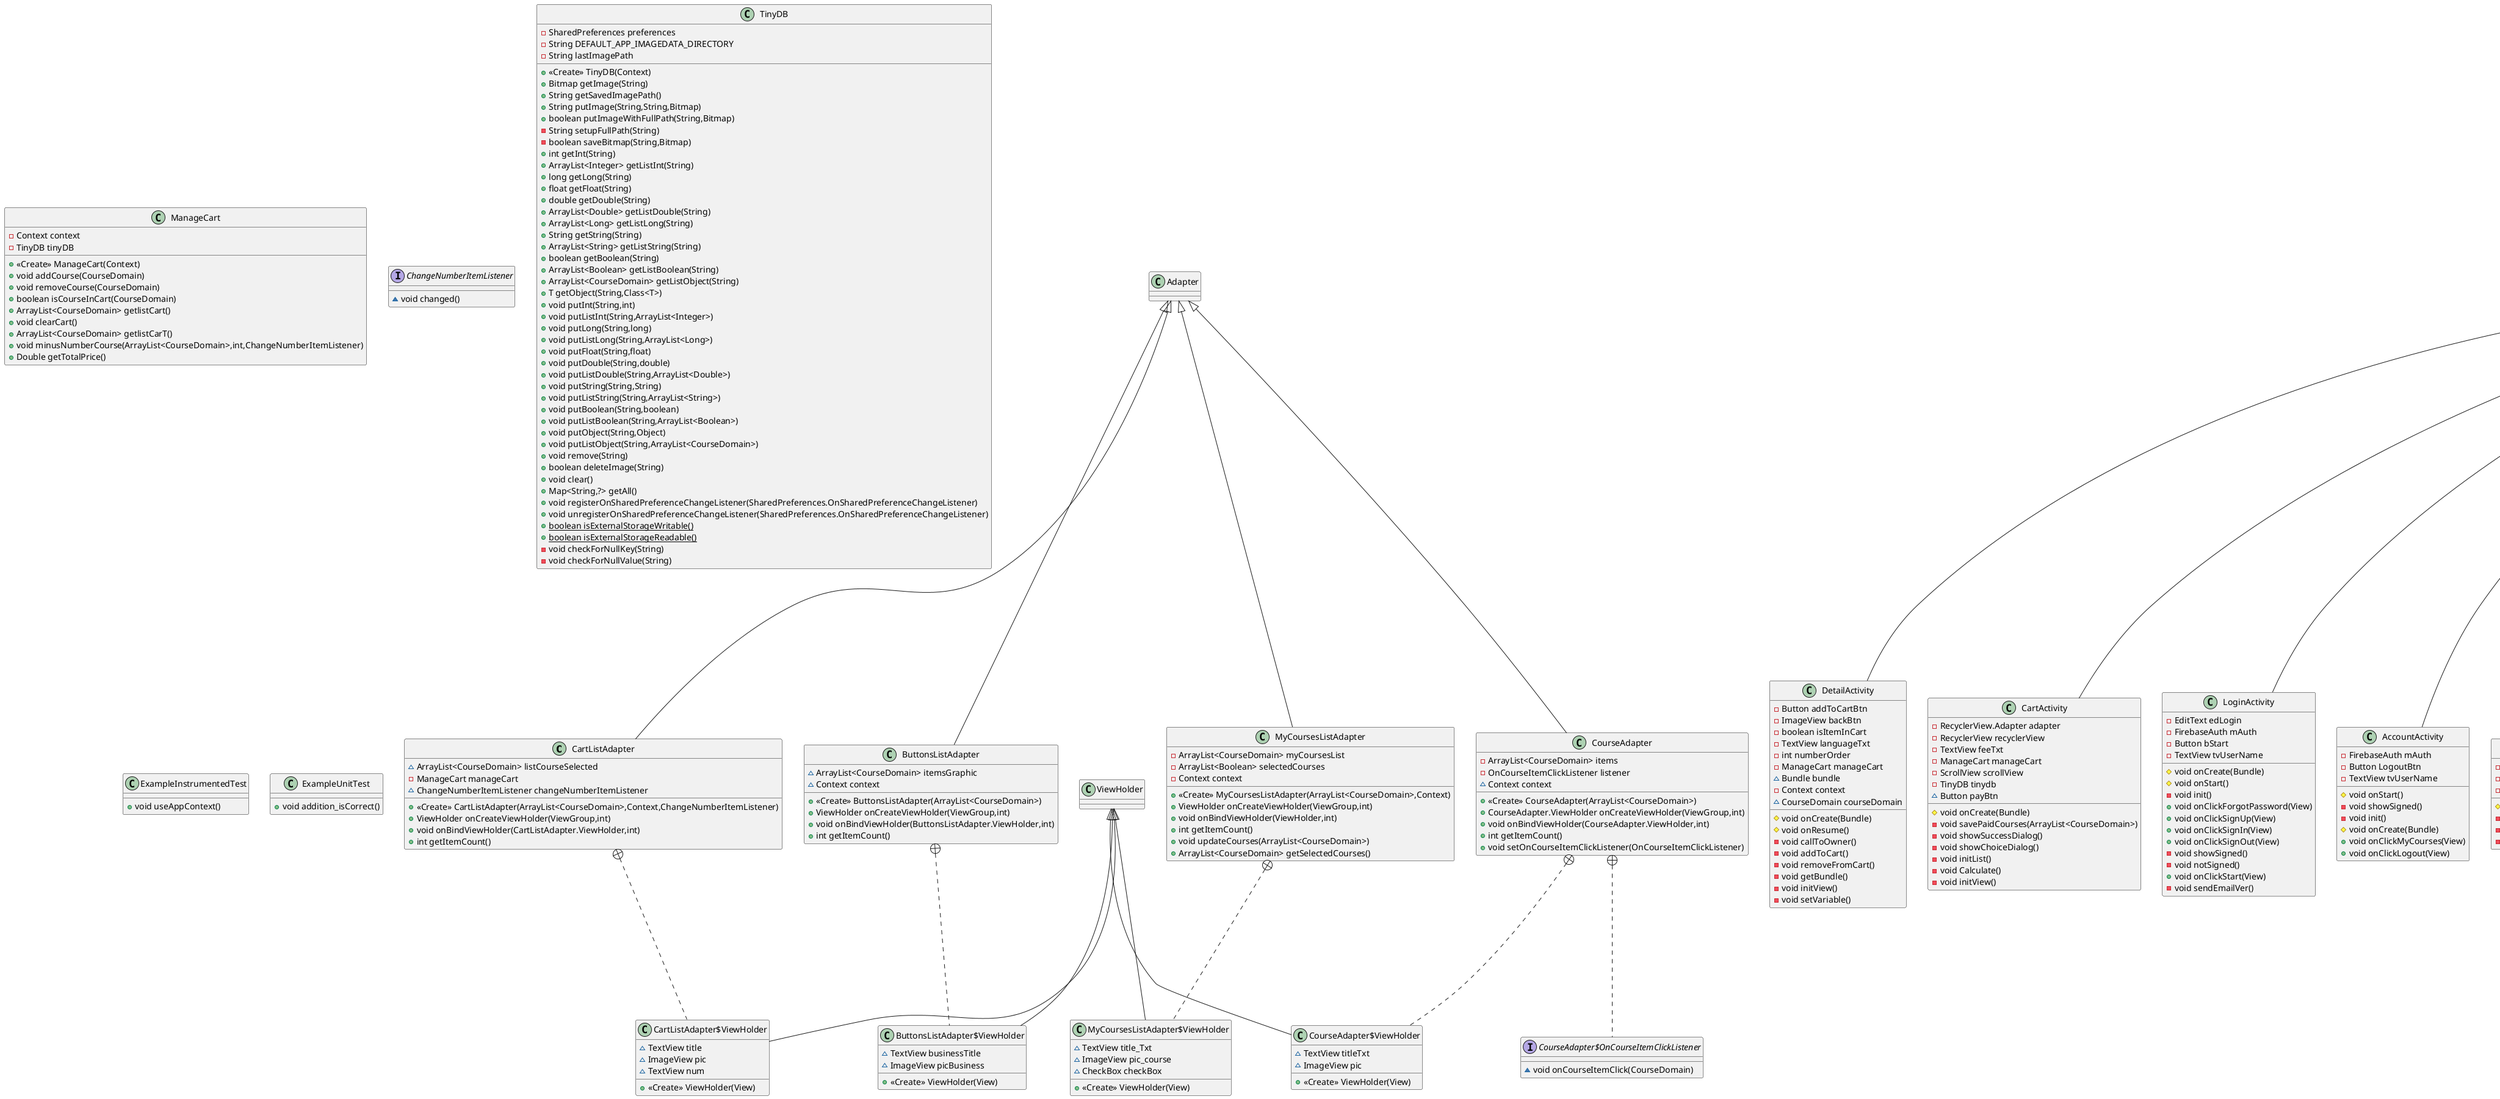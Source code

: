 @startuml
class CartListAdapter {
~ ArrayList<CourseDomain> listCourseSelected
- ManageCart manageCart
~ ChangeNumberItemListener changeNumberItemListener
+ <<Create>> CartListAdapter(ArrayList<CourseDomain>,Context,ChangeNumberItemListener)
+ ViewHolder onCreateViewHolder(ViewGroup,int)
+ void onBindViewHolder(CartListAdapter.ViewHolder,int)
+ int getItemCount()
}
class CartListAdapter$ViewHolder {
~ TextView title
~ ImageView pic
~ TextView num
+ <<Create>> ViewHolder(View)
}
class ManageCart {
- Context context
- TinyDB tinyDB
+ <<Create>> ManageCart(Context)
+ void addCourse(CourseDomain)
+ void removeCourse(CourseDomain)
+ boolean isCourseInCart(CourseDomain)
+ ArrayList<CourseDomain> getlistCart()
+ void clearCart()
+ ArrayList<CourseDomain> getlistCarT()
+ void minusNumberCourse(ArrayList<CourseDomain>,int,ChangeNumberItemListener)
+ Double getTotalPrice()
}
interface ChangeNumberItemListener {
~ void changed()
}
class DetailActivity {
- Button addToCartBtn
- ImageView backBtn
- boolean isItemInCart
- TextView languageTxt
- int numberOrder
- ManageCart manageCart
~ Bundle bundle
- Context context
~ CourseDomain courseDomain
# void onCreate(Bundle)
# void onResume()
- void callToOwner()
- void addToCart()
- void removeFromCart()
- void getBundle()
- void initView()
- void setVariable()
}
class ButtonsListAdapter {
~ ArrayList<CourseDomain> itemsGraphic
~ Context context
+ <<Create>> ButtonsListAdapter(ArrayList<CourseDomain>)
+ ViewHolder onCreateViewHolder(ViewGroup,int)
+ void onBindViewHolder(ButtonsListAdapter.ViewHolder,int)
+ int getItemCount()
}
class ButtonsListAdapter$ViewHolder {
~ TextView businessTitle
~ ImageView picBusiness
+ <<Create>> ViewHolder(View)
}
class CartActivity {
- RecyclerView.Adapter adapter
- RecyclerView recyclerView
- TextView feeTxt
- ManageCart manageCart
- ScrollView scrollView
- TinyDB tinydb
~ Button payBtn
# void onCreate(Bundle)
- void savePaidCourses(ArrayList<CourseDomain>)
- void showSuccessDialog()
- void showChoiceDialog()
- void initList()
- void Calculate()
- void initView()
}
class MyCoursesListAdapter {
- ArrayList<CourseDomain> myCoursesList
- ArrayList<Boolean> selectedCourses
- Context context
+ <<Create>> MyCoursesListAdapter(ArrayList<CourseDomain>,Context)
+ ViewHolder onCreateViewHolder(ViewGroup,int)
+ void onBindViewHolder(ViewHolder,int)
+ int getItemCount()
+ void updateCourses(ArrayList<CourseDomain>)
+ ArrayList<CourseDomain> getSelectedCourses()
}
class MyCoursesListAdapter$ViewHolder {
~ TextView title_Txt
~ ImageView pic_course
~ CheckBox checkBox
+ <<Create>> ViewHolder(View)
}
class TinyDB {
- SharedPreferences preferences
- String DEFAULT_APP_IMAGEDATA_DIRECTORY
- String lastImagePath
+ <<Create>> TinyDB(Context)
+ Bitmap getImage(String)
+ String getSavedImagePath()
+ String putImage(String,String,Bitmap)
+ boolean putImageWithFullPath(String,Bitmap)
- String setupFullPath(String)
- boolean saveBitmap(String,Bitmap)
+ int getInt(String)
+ ArrayList<Integer> getListInt(String)
+ long getLong(String)
+ float getFloat(String)
+ double getDouble(String)
+ ArrayList<Double> getListDouble(String)
+ ArrayList<Long> getListLong(String)
+ String getString(String)
+ ArrayList<String> getListString(String)
+ boolean getBoolean(String)
+ ArrayList<Boolean> getListBoolean(String)
+ ArrayList<CourseDomain> getListObject(String)
+ T getObject(String,Class<T>)
+ void putInt(String,int)
+ void putListInt(String,ArrayList<Integer>)
+ void putLong(String,long)
+ void putListLong(String,ArrayList<Long>)
+ void putFloat(String,float)
+ void putDouble(String,double)
+ void putListDouble(String,ArrayList<Double>)
+ void putString(String,String)
+ void putListString(String,ArrayList<String>)
+ void putBoolean(String,boolean)
+ void putListBoolean(String,ArrayList<Boolean>)
+ void putObject(String,Object)
+ void putListObject(String,ArrayList<CourseDomain>)
+ void remove(String)
+ boolean deleteImage(String)
+ void clear()
+ Map<String,?> getAll()
+ void registerOnSharedPreferenceChangeListener(SharedPreferences.OnSharedPreferenceChangeListener)
+ void unregisterOnSharedPreferenceChangeListener(SharedPreferences.OnSharedPreferenceChangeListener)
+ {static} boolean isExternalStorageWritable()
+ {static} boolean isExternalStorageReadable()
- void checkForNullKey(String)
- void checkForNullValue(String)
}
class LoginActivity {
- EditText edLogin
- FirebaseAuth mAuth
- Button bStart
- TextView tvUserName
# void onCreate(Bundle)
# void onStart()
- void init()
+ void onClickForgotPassword(View)
+ void onClickSignUp(View)
+ void onClickSignIn(View)
+ void onClickSignOut(View)
- void showSigned()
- void notSigned()
+ void onClickStart(View)
- void sendEmailVer()
}
class AccountActivity {
- FirebaseAuth mAuth
- Button LogoutBtn
- TextView tvUserName
# void onStart()
- void showSigned()
- void init()
# void onCreate(Bundle)
+ void onClickMyCourses(View)
+ void onClickLogout(View)
}
class BusinessCategory {
- RecyclerView.Adapter adapterCourseListBusiness
- RecyclerView recyclerViewCourse
- ImageView backBtn
# void onCreate(Bundle)
- void setVariable()
- void initRecyclerView()
- void initView()
}
class GamingCategory {
- RecyclerView.Adapter adapterCourseListGaming
- RecyclerView recyclerViewCourse
- ImageView backBtn
# void onCreate(Bundle)
- void setVariable()
- void initRecyclerView()
- void initView()
}
class CodingCategory {
- RecyclerView.Adapter adapterCourseListCoding
- RecyclerView recyclerViewCourse
- ImageView backBtn
# void onCreate(Bundle)
- void setVariable()
- void initRecyclerView()
- void initView()
}
class MyCoursesActivity {
- RecyclerView.Adapter myCoursesAdapter
- RecyclerView my_courses_view
- TextView EmptyTxtMyCourses
- TinyDB tinydb
- ImageView backBtnMyCourses
# void onCreate(Bundle)
- void showSuccessDialog()
- void showChoiceDialog()
- ArrayList<CourseDomain> getPaidCourses()
- void initMyCoursesList(ArrayList<CourseDomain>)
- void setVariable()
- void deleteSelectedCourses()
}
class IntroActivity {
# void onCreate(Bundle)
+ void onClickAuth(View)
}
class ExampleInstrumentedTest {
+ void useAppContext()
}
class CreativeCategory {
- RecyclerView.Adapter adapterCourseListCreative
- RecyclerView recyclerViewCourse
- ImageView backBtn
# void onCreate(Bundle)
- void setVariable()
- void initRecyclerView()
- void initView()
}
class MainActivity {
- RecyclerView.Adapter adapterCourses
+ RecyclerView recyclerViewCourses
- Button btnCall
- void init()
# void onCreate(Bundle)
- void initRecyclerView()
+ void onCourseItemClick(CourseDomain)
+ void onClickCall(View)
+ void catBusinessList(View)
+ void catCreativeList(View)
+ void catCodingList(View)
+ void catGamingList(View)
}
class CourseAdapter {
- ArrayList<CourseDomain> items
- OnCourseItemClickListener listener
~ Context context
+ <<Create>> CourseAdapter(ArrayList<CourseDomain>)
+ CourseAdapter.ViewHolder onCreateViewHolder(ViewGroup,int)
+ void onBindViewHolder(CourseAdapter.ViewHolder,int)
+ int getItemCount()
+ void setOnCourseItemClickListener(OnCourseItemClickListener)
}
interface CourseAdapter$OnCourseItemClickListener {
~ void onCourseItemClick(CourseDomain)
}
class CourseAdapter$ViewHolder {
~ TextView titleTxt
~ ImageView pic
+ <<Create>> ViewHolder(View)
}
class ExampleUnitTest {
+ void addition_isCorrect()
}
class CourseDomain {
- String title
- String owner
- int price
- String pic
- String descriptionTxt
- int numberInCard
- String languageTxt
- String locationTxt
- String ownerNumber
+ <<Create>> CourseDomain(String,String,int,String,String,String,String,String)
+ String getLocationTxt()
+ void setLocationTxt(String)
+ boolean equals(Object)
+ int hashCode()
+ String getOwnerNumber()
+ void setOwnerNumber(String)
+ String getTitle()
+ void setTitle(String)
+ String getOwner()
+ void setOwner(String)
+ int getPrice()
+ void setPrice(int)
+ int getNumberInCard()
+ void setNumberInCard(int)
+ String getDescriptionTxt()
+ void setDescriptionTxt(String)
+ String getLanguageTxt()
+ void setLanguageTxt(String)
+ String getPicUrl()
+ void setPicUrl(String)
}


Adapter <|-- CartListAdapter
CartListAdapter +.. CartListAdapter$ViewHolder
ViewHolder <|-- CartListAdapter$ViewHolder
AppCompatActivity <|-- DetailActivity
Adapter <|-- ButtonsListAdapter
ButtonsListAdapter +.. ButtonsListAdapter$ViewHolder
ViewHolder <|-- ButtonsListAdapter$ViewHolder
AppCompatActivity <|-- CartActivity
Adapter <|-- MyCoursesListAdapter
MyCoursesListAdapter +.. MyCoursesListAdapter$ViewHolder
ViewHolder <|-- MyCoursesListAdapter$ViewHolder
AppCompatActivity <|-- LoginActivity
AppCompatActivity <|-- AccountActivity
AppCompatActivity <|-- BusinessCategory
AppCompatActivity <|-- GamingCategory
AppCompatActivity <|-- CodingCategory
AppCompatActivity <|-- MyCoursesActivity
AppCompatActivity <|-- IntroActivity
AppCompatActivity <|-- CreativeCategory
OnCourseItemClickListener <|.. MainActivity
AppCompatActivity <|-- MainActivity
Adapter <|-- CourseAdapter
CourseAdapter +.. CourseAdapter$OnCourseItemClickListener
CourseAdapter +.. CourseAdapter$ViewHolder
ViewHolder <|-- CourseAdapter$ViewHolder
Serializable <|.. CourseDomain
@enduml